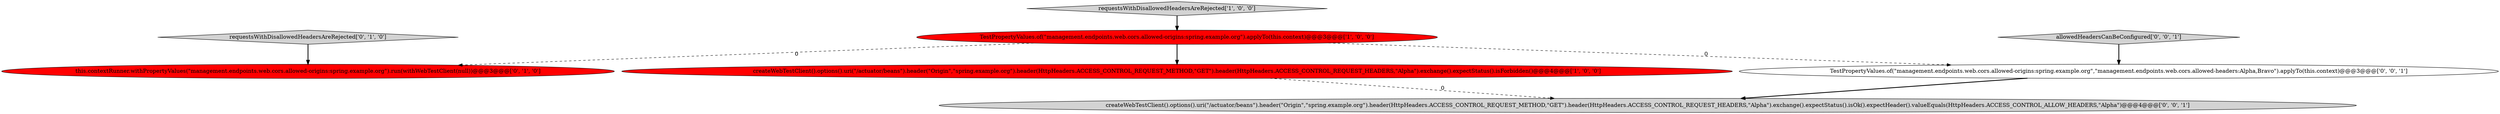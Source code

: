 digraph {
6 [style = filled, label = "TestPropertyValues.of(\"management.endpoints.web.cors.allowed-origins:spring.example.org\",\"management.endpoints.web.cors.allowed-headers:Alpha,Bravo\").applyTo(this.context)@@@3@@@['0', '0', '1']", fillcolor = white, shape = ellipse image = "AAA0AAABBB3BBB"];
2 [style = filled, label = "createWebTestClient().options().uri(\"/actuator/beans\").header(\"Origin\",\"spring.example.org\").header(HttpHeaders.ACCESS_CONTROL_REQUEST_METHOD,\"GET\").header(HttpHeaders.ACCESS_CONTROL_REQUEST_HEADERS,\"Alpha\").exchange().expectStatus().isForbidden()@@@4@@@['1', '0', '0']", fillcolor = red, shape = ellipse image = "AAA1AAABBB1BBB"];
7 [style = filled, label = "allowedHeadersCanBeConfigured['0', '0', '1']", fillcolor = lightgray, shape = diamond image = "AAA0AAABBB3BBB"];
1 [style = filled, label = "TestPropertyValues.of(\"management.endpoints.web.cors.allowed-origins:spring.example.org\").applyTo(this.context)@@@3@@@['1', '0', '0']", fillcolor = red, shape = ellipse image = "AAA1AAABBB1BBB"];
5 [style = filled, label = "createWebTestClient().options().uri(\"/actuator/beans\").header(\"Origin\",\"spring.example.org\").header(HttpHeaders.ACCESS_CONTROL_REQUEST_METHOD,\"GET\").header(HttpHeaders.ACCESS_CONTROL_REQUEST_HEADERS,\"Alpha\").exchange().expectStatus().isOk().expectHeader().valueEquals(HttpHeaders.ACCESS_CONTROL_ALLOW_HEADERS,\"Alpha\")@@@4@@@['0', '0', '1']", fillcolor = lightgray, shape = ellipse image = "AAA0AAABBB3BBB"];
0 [style = filled, label = "requestsWithDisallowedHeadersAreRejected['1', '0', '0']", fillcolor = lightgray, shape = diamond image = "AAA0AAABBB1BBB"];
4 [style = filled, label = "this.contextRunner.withPropertyValues(\"management.endpoints.web.cors.allowed-origins:spring.example.org\").run(withWebTestClient(null))@@@3@@@['0', '1', '0']", fillcolor = red, shape = ellipse image = "AAA1AAABBB2BBB"];
3 [style = filled, label = "requestsWithDisallowedHeadersAreRejected['0', '1', '0']", fillcolor = lightgray, shape = diamond image = "AAA0AAABBB2BBB"];
1->4 [style = dashed, label="0"];
6->5 [style = bold, label=""];
2->5 [style = dashed, label="0"];
1->2 [style = bold, label=""];
3->4 [style = bold, label=""];
0->1 [style = bold, label=""];
1->6 [style = dashed, label="0"];
7->6 [style = bold, label=""];
}
